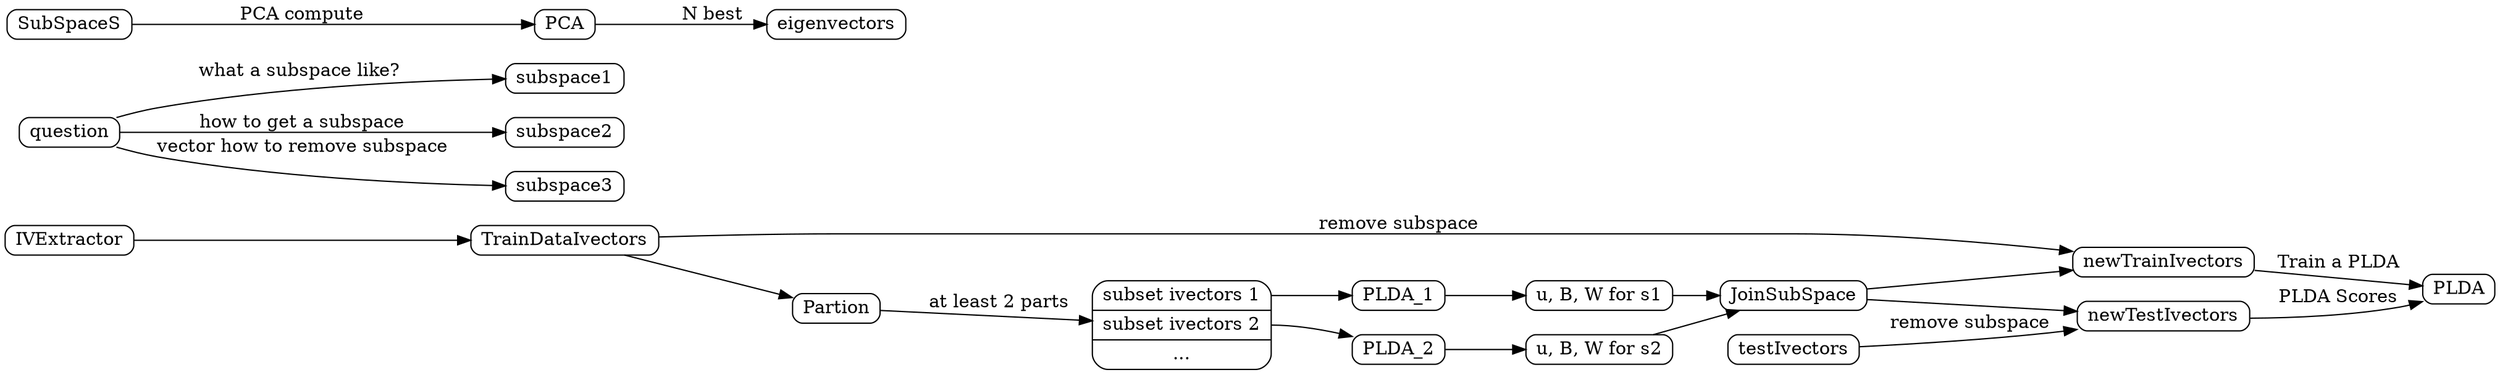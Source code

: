 digraph IDVC{
    // Inter-dataset variablity compensation (IDVC)
    rankdir = LR; //指定绘图的方向 (LR从左到右绘制) //定义竖直节点
    node[shape=Mrecord, width=.1, height=.1];

    IVExtractor -> TrainDataIvectors

    TrainDataIvectors -> Partion
    Partion -> subsets[label="at least 2 parts"]
    subsets[label=" <s1> subset ivectors 1 | <s2> subset ivectors 2 | ..."]

    subsets:s1 -> PLDA_1
    subsets:s2 -> PLDA_2

    PLDA_1 -> s1_plda_parameters -> JoinSubSpace
    PLDA_2 -> s2_plda_parameters -> JoinSubSpace

    s1_plda_parameters[label="u, B, W for s1"]
    s2_plda_parameters[label="u, B, W for s2"]

    TrainDataIvectors -> newTrainIvectors[label="remove subspace"]
    JoinSubSpace -> newTrainIvectors

    newTrainIvectors -> PLDA[label="Train a PLDA"]

    testIvectors -> newTestIvectors[label="remove subspace"]
    JoinSubSpace -> newTestIvectors

    newTestIvectors -> PLDA[label="PLDA Scores"]


    question -> subspace1[label="what a subspace like? "]
    // subspace is a set of vector, R^N's subspace is m x vector[dim = n]
    question -> subspace2[label="how to get a subspace"]
    
    question -> subspace3[label="vector how to remove subspace"]
    // PCA find the best direct-vector, then the ivector find the projected-iv on the direct-vec,
    // then the ivector - projected-iv

    SubSpaceS -> PCA[label="PCA compute"]
    PCA -> eigenvectors[label="N best"]
}
